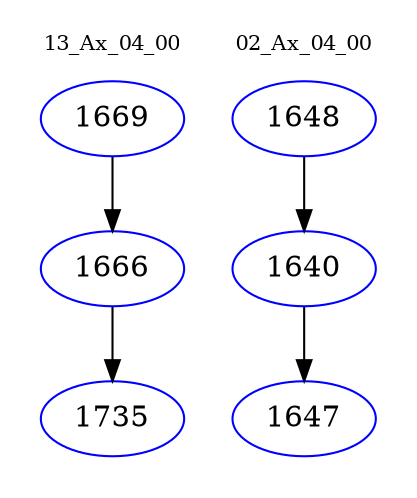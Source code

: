 digraph{
subgraph cluster_0 {
color = white
label = "13_Ax_04_00";
fontsize=10;
T0_1669 [label="1669", color="blue"]
T0_1669 -> T0_1666 [color="black"]
T0_1666 [label="1666", color="blue"]
T0_1666 -> T0_1735 [color="black"]
T0_1735 [label="1735", color="blue"]
}
subgraph cluster_1 {
color = white
label = "02_Ax_04_00";
fontsize=10;
T1_1648 [label="1648", color="blue"]
T1_1648 -> T1_1640 [color="black"]
T1_1640 [label="1640", color="blue"]
T1_1640 -> T1_1647 [color="black"]
T1_1647 [label="1647", color="blue"]
}
}
